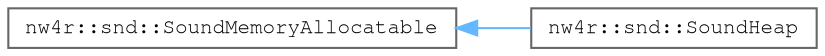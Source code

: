 digraph "Graphical Class Hierarchy"
{
 // LATEX_PDF_SIZE
  bgcolor="transparent";
  edge [fontname=FreeMono,fontsize=10,labelfontname=FreeMono,labelfontsize=10];
  node [fontname=FreeMono,fontsize=10,shape=box,height=0.2,width=0.4];
  rankdir="LR";
  Node0 [label="nw4r::snd::SoundMemoryAllocatable",height=0.2,width=0.4,color="grey40", fillcolor="white", style="filled",URL="$structnw4r_1_1snd_1_1_sound_memory_allocatable.html",tooltip=" "];
  Node0 -> Node1 [dir="back",color="steelblue1",style="solid"];
  Node1 [label="nw4r::snd::SoundHeap",height=0.2,width=0.4,color="grey40", fillcolor="white", style="filled",URL="$structnw4r_1_1snd_1_1_sound_heap.html",tooltip=" "];
}
